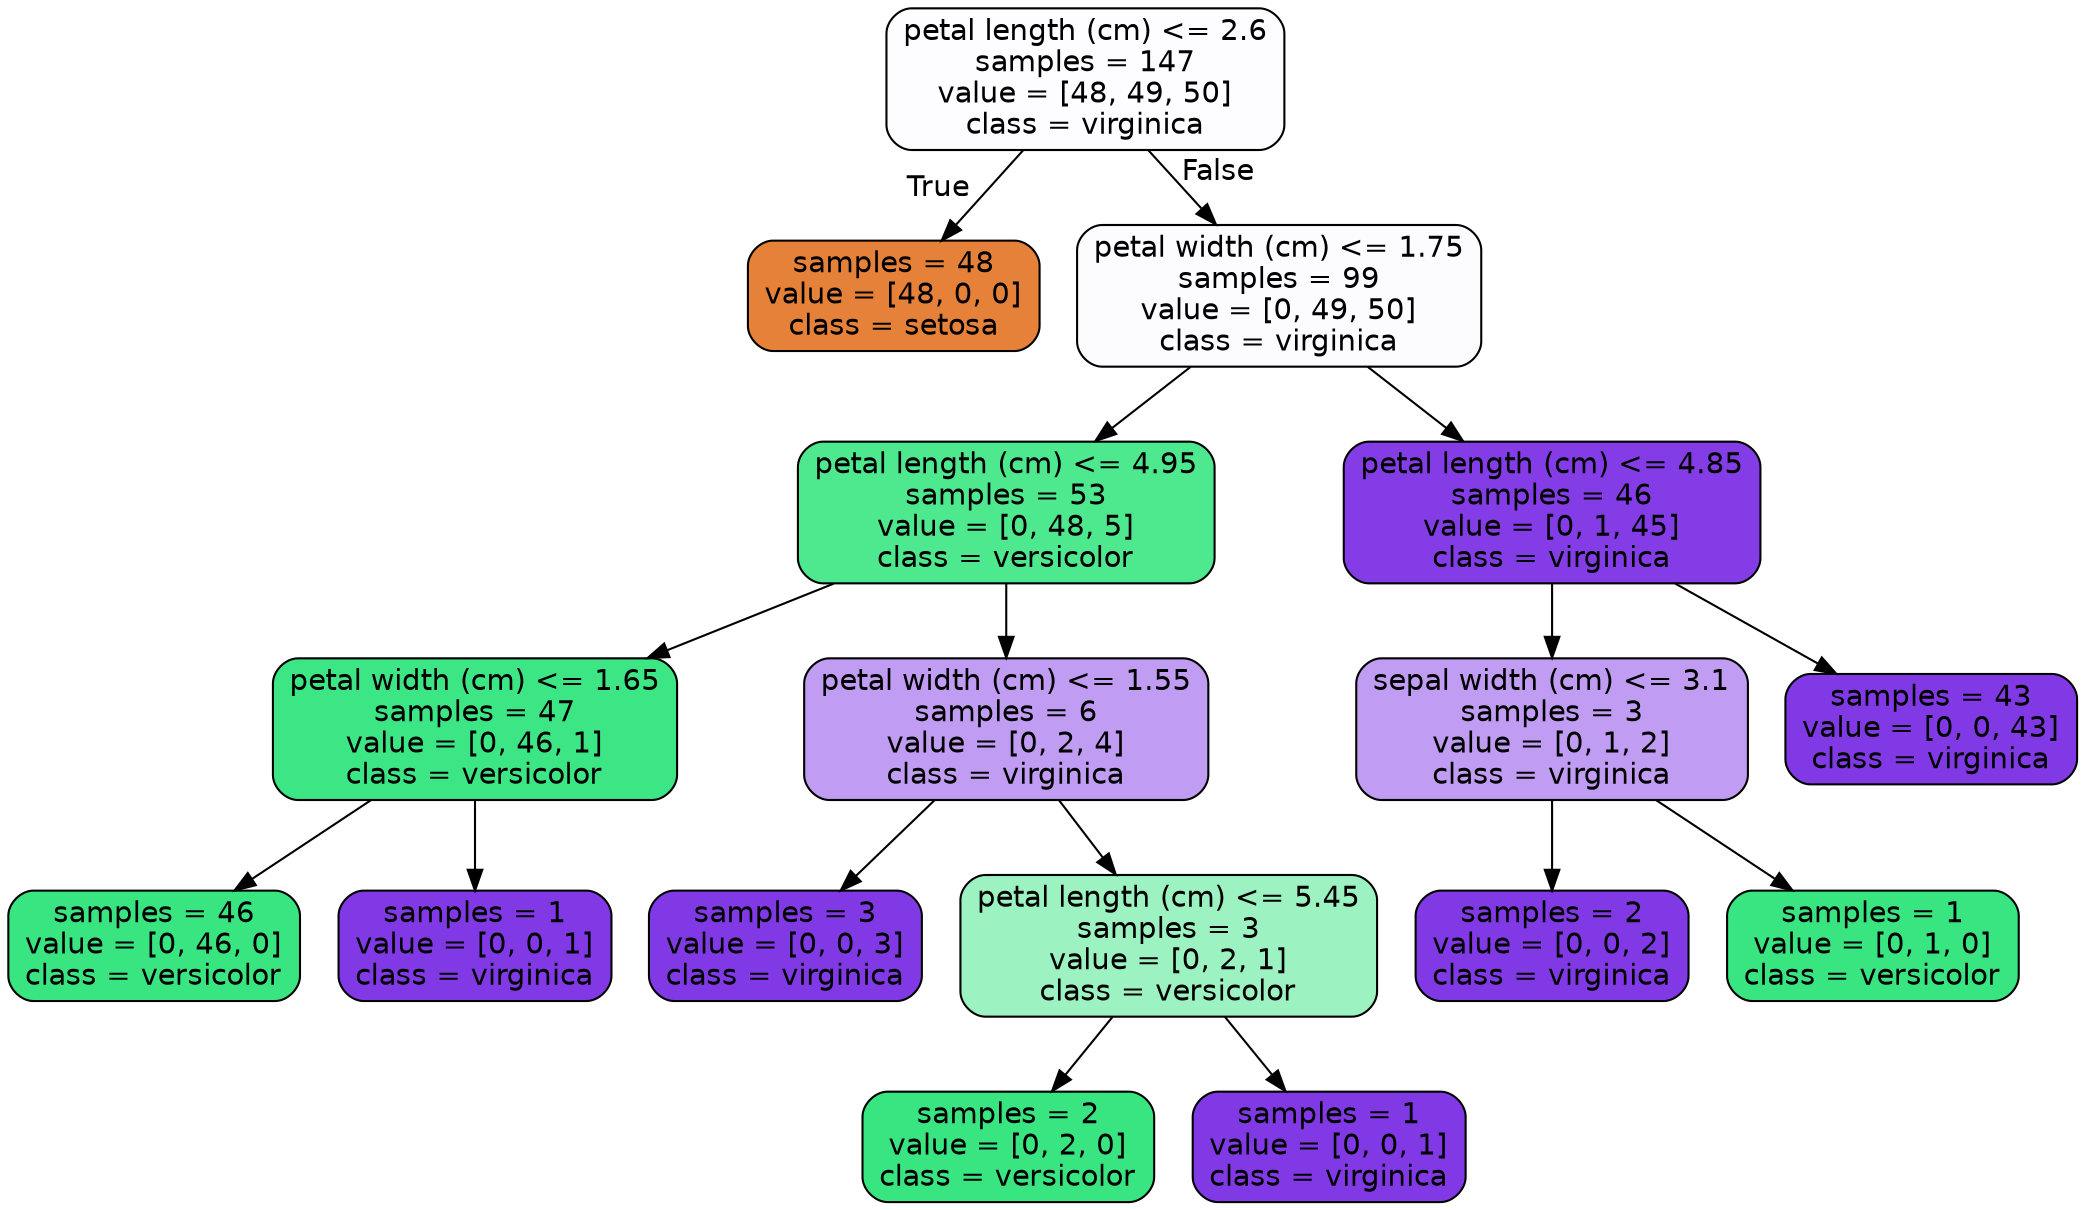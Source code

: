 digraph Tree {
node [shape=box, style="filled, rounded", color="black", fontname=helvetica] ;
edge [fontname=helvetica] ;
0 [label="petal length (cm) <= 2.6\nsamples = 147\nvalue = [48, 49, 50]\nclass = virginica", fillcolor="#8139e503"] ;
1 [label="samples = 48\nvalue = [48, 0, 0]\nclass = setosa", fillcolor="#e58139ff"] ;
0 -> 1 [labeldistance=2.5, labelangle=45, headlabel="True"] ;
2 [label="petal width (cm) <= 1.75\nsamples = 99\nvalue = [0, 49, 50]\nclass = virginica", fillcolor="#8139e505"] ;
0 -> 2 [labeldistance=2.5, labelangle=-45, headlabel="False"] ;
3 [label="petal length (cm) <= 4.95\nsamples = 53\nvalue = [0, 48, 5]\nclass = versicolor", fillcolor="#39e581e4"] ;
2 -> 3 ;
4 [label="petal width (cm) <= 1.65\nsamples = 47\nvalue = [0, 46, 1]\nclass = versicolor", fillcolor="#39e581f9"] ;
3 -> 4 ;
5 [label="samples = 46\nvalue = [0, 46, 0]\nclass = versicolor", fillcolor="#39e581ff"] ;
4 -> 5 ;
6 [label="samples = 1\nvalue = [0, 0, 1]\nclass = virginica", fillcolor="#8139e5ff"] ;
4 -> 6 ;
7 [label="petal width (cm) <= 1.55\nsamples = 6\nvalue = [0, 2, 4]\nclass = virginica", fillcolor="#8139e57f"] ;
3 -> 7 ;
8 [label="samples = 3\nvalue = [0, 0, 3]\nclass = virginica", fillcolor="#8139e5ff"] ;
7 -> 8 ;
9 [label="petal length (cm) <= 5.45\nsamples = 3\nvalue = [0, 2, 1]\nclass = versicolor", fillcolor="#39e5817f"] ;
7 -> 9 ;
10 [label="samples = 2\nvalue = [0, 2, 0]\nclass = versicolor", fillcolor="#39e581ff"] ;
9 -> 10 ;
11 [label="samples = 1\nvalue = [0, 0, 1]\nclass = virginica", fillcolor="#8139e5ff"] ;
9 -> 11 ;
12 [label="petal length (cm) <= 4.85\nsamples = 46\nvalue = [0, 1, 45]\nclass = virginica", fillcolor="#8139e5f9"] ;
2 -> 12 ;
13 [label="sepal width (cm) <= 3.1\nsamples = 3\nvalue = [0, 1, 2]\nclass = virginica", fillcolor="#8139e57f"] ;
12 -> 13 ;
14 [label="samples = 2\nvalue = [0, 0, 2]\nclass = virginica", fillcolor="#8139e5ff"] ;
13 -> 14 ;
15 [label="samples = 1\nvalue = [0, 1, 0]\nclass = versicolor", fillcolor="#39e581ff"] ;
13 -> 15 ;
16 [label="samples = 43\nvalue = [0, 0, 43]\nclass = virginica", fillcolor="#8139e5ff"] ;
12 -> 16 ;
}